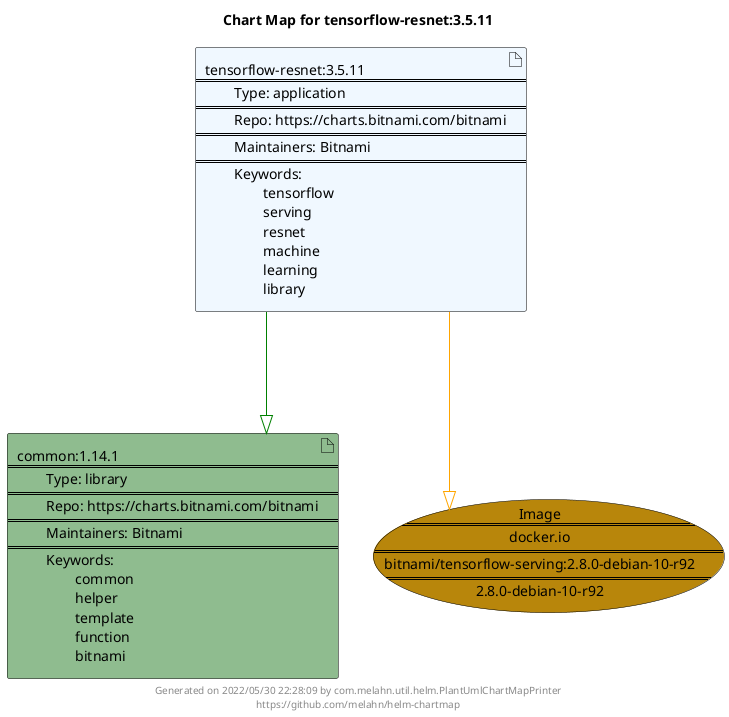 @startuml
skinparam linetype ortho
skinparam backgroundColor white
skinparam usecaseBorderColor black
skinparam usecaseArrowColor LightSlateGray
skinparam artifactBorderColor black
skinparam artifactArrowColor LightSlateGray

title Chart Map for tensorflow-resnet:3.5.11

'There are 2 referenced Helm Charts
artifact "tensorflow-resnet:3.5.11\n====\n\tType: application\n====\n\tRepo: https://charts.bitnami.com/bitnami\n====\n\tMaintainers: Bitnami\n====\n\tKeywords: \n\t\ttensorflow\n\t\tserving\n\t\tresnet\n\t\tmachine\n\t\tlearning\n\t\tlibrary" as tensorflow_resnet_3_5_11 #AliceBlue
artifact "common:1.14.1\n====\n\tType: library\n====\n\tRepo: https://charts.bitnami.com/bitnami\n====\n\tMaintainers: Bitnami\n====\n\tKeywords: \n\t\tcommon\n\t\thelper\n\t\ttemplate\n\t\tfunction\n\t\tbitnami" as common_1_14_1 #DarkSeaGreen

'There is one referenced Docker Image
usecase "Image\n====\ndocker.io\n====\nbitnami/tensorflow-serving:2.8.0-debian-10-r92\n====\n2.8.0-debian-10-r92" as docker_io_bitnami_tensorflow_serving_2_8_0_debian_10_r92 #DarkGoldenRod

'Chart Dependencies
tensorflow_resnet_3_5_11--[#green]-|>common_1_14_1
tensorflow_resnet_3_5_11--[#orange]-|>docker_io_bitnami_tensorflow_serving_2_8_0_debian_10_r92

center footer Generated on 2022/05/30 22:28:09 by com.melahn.util.helm.PlantUmlChartMapPrinter\nhttps://github.com/melahn/helm-chartmap
@enduml
